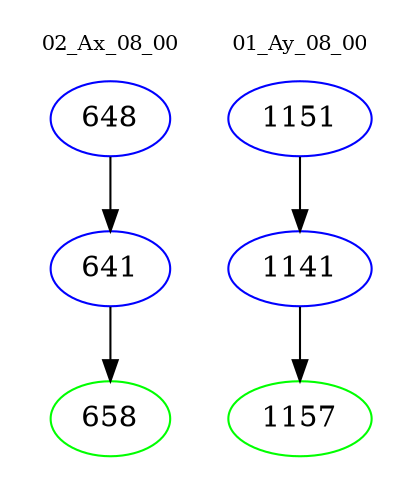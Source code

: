 digraph{
subgraph cluster_0 {
color = white
label = "02_Ax_08_00";
fontsize=10;
T0_648 [label="648", color="blue"]
T0_648 -> T0_641 [color="black"]
T0_641 [label="641", color="blue"]
T0_641 -> T0_658 [color="black"]
T0_658 [label="658", color="green"]
}
subgraph cluster_1 {
color = white
label = "01_Ay_08_00";
fontsize=10;
T1_1151 [label="1151", color="blue"]
T1_1151 -> T1_1141 [color="black"]
T1_1141 [label="1141", color="blue"]
T1_1141 -> T1_1157 [color="black"]
T1_1157 [label="1157", color="green"]
}
}

